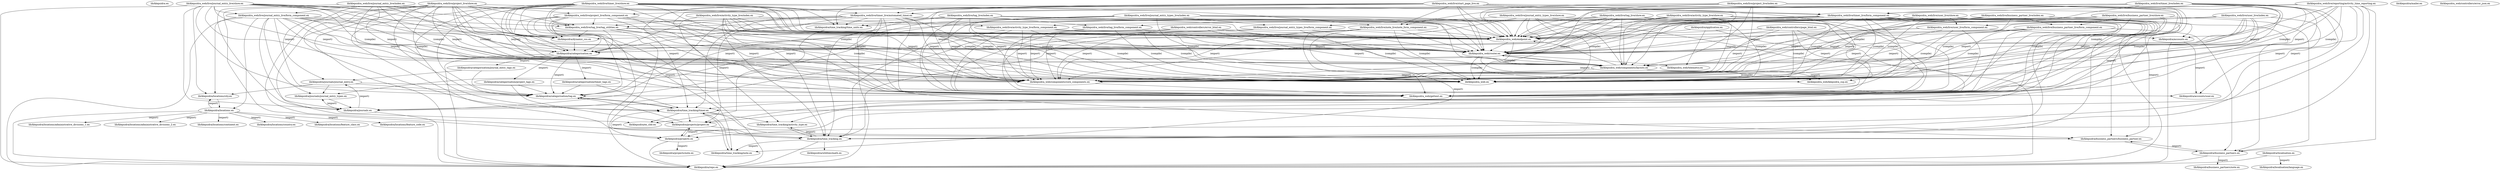 digraph "xref graph" {
  "lib/klepsidra.ex"
  "lib/klepsidra/accounts.ex"
  "lib/klepsidra/accounts.ex" -> "lib/klepsidra/accounts/user.ex" [label="(export)"]
  "lib/klepsidra/accounts.ex" -> "lib/klepsidra/repo.ex"
  "lib/klepsidra/accounts/user.ex"
  "lib/klepsidra/application.ex"
  "lib/klepsidra/application.ex" -> "lib/klepsidra/repo.ex"
  "lib/klepsidra/application.ex" -> "lib/klepsidra_web/endpoint.ex"
  "lib/klepsidra_web/endpoint.ex" -> "lib/klepsidra_web.ex" [label="(compile)"]
  "lib/klepsidra_web/endpoint.ex" -> "lib/klepsidra_web/router.ex"
  "lib/klepsidra_web/router.ex" -> "lib/klepsidra_web.ex" [label="(compile)"]
  "lib/klepsidra_web/router.ex" -> "lib/klepsidra_web/components/layouts.ex"
  "lib/klepsidra_web/components/layouts.ex" -> "lib/klepsidra_web.ex" [label="(compile)"]
  "lib/klepsidra_web/components/layouts.ex" -> "lib/klepsidra_web/components/core_components.ex" [label="(export)"]
  "lib/klepsidra_web/components/core_components.ex" -> "lib/klepsidra_web/gettext.ex"
  "lib/klepsidra_web/components/layouts.ex" -> "lib/klepsidra_web/endpoint.ex"
  "lib/klepsidra_web/components/layouts.ex" -> "lib/klepsidra_web/gettext.ex"
  "lib/klepsidra_web/components/layouts.ex" -> "lib/klepsidra_web/klepsidra_csp.ex" [label="(export)"]
  "lib/klepsidra_web/components/layouts.ex" -> "lib/klepsidra_web/router.ex"
  "lib/klepsidra_web/router.ex" -> "lib/klepsidra_web/klepsidra_csp.ex" [label="(export)"]
  "lib/klepsidra_web/router.ex" -> "lib/klepsidra_web/telemetry.ex"
  "lib/klepsidra/application.ex" -> "lib/klepsidra_web/telemetry.ex"
  "lib/klepsidra/business_partners.ex"
  "lib/klepsidra/business_partners.ex" -> "lib/klepsidra/business_partners/business_partner.ex" [label="(export)"]
  "lib/klepsidra/business_partners/business_partner.ex" -> "lib/klepsidra/business_partners.ex"
  "lib/klepsidra/business_partners.ex" -> "lib/klepsidra/business_partners/note.ex" [label="(export)"]
  "lib/klepsidra/business_partners.ex" -> "lib/klepsidra/repo.ex"
  "lib/klepsidra/business_partners/business_partner.ex"
  "lib/klepsidra/business_partners/note.ex"
  "lib/klepsidra/categorisation.ex"
  "lib/klepsidra/categorisation.ex" -> "lib/klepsidra/categorisation/journal_entry_tags.ex" [label="(export)"]
  "lib/klepsidra/categorisation/journal_entry_tags.ex" -> "lib/klepsidra/categorisation/tag.ex"
  "lib/klepsidra/categorisation/tag.ex" -> "lib/klepsidra/time_tracking/timer.ex"
  "lib/klepsidra/time_tracking/timer.ex" -> "lib/klepsidra/business_partners/business_partner.ex"
  "lib/klepsidra/time_tracking/timer.ex" -> "lib/klepsidra/categorisation/tag.ex"
  "lib/klepsidra/time_tracking/timer.ex" -> "lib/klepsidra/ex_cldr.ex"
  "lib/klepsidra/time_tracking/timer.ex" -> "lib/klepsidra/projects/project.ex"
  "lib/klepsidra/projects/project.ex" -> "lib/klepsidra/business_partners/business_partner.ex"
  "lib/klepsidra/projects/project.ex" -> "lib/klepsidra/categorisation/tag.ex"
  "lib/klepsidra/projects/project.ex" -> "lib/klepsidra/projects.ex"
  "lib/klepsidra/projects.ex" -> "lib/klepsidra/projects/note.ex" [label="(export)"]
  "lib/klepsidra/projects.ex" -> "lib/klepsidra/projects/project.ex" [label="(export)"]
  "lib/klepsidra/projects.ex" -> "lib/klepsidra/repo.ex"
  "lib/klepsidra/time_tracking/timer.ex" -> "lib/klepsidra/time_tracking/activity_type.ex"
  "lib/klepsidra/time_tracking/activity_type.ex" -> "lib/klepsidra/time_tracking.ex"
  "lib/klepsidra/time_tracking.ex" -> "lib/klepsidra/repo.ex"
  "lib/klepsidra/time_tracking.ex" -> "lib/klepsidra/time_tracking/activity_type.ex" [label="(export)"]
  "lib/klepsidra/time_tracking.ex" -> "lib/klepsidra/time_tracking/note.ex" [label="(export)"]
  "lib/klepsidra/time_tracking/note.ex" -> "lib/klepsidra/time_tracking/timer.ex"
  "lib/klepsidra/time_tracking.ex" -> "lib/klepsidra/time_tracking/timer.ex" [label="(export)"]
  "lib/klepsidra/time_tracking.ex" -> "lib/klepsidra/utilities/math.ex"
  "lib/klepsidra/time_tracking/timer.ex" -> "lib/klepsidra/time_tracking/note.ex"
  "lib/klepsidra/categorisation/journal_entry_tags.ex" -> "lib/klepsidra/journals/journal_entry.ex"
  "lib/klepsidra/journals/journal_entry.ex" -> "lib/klepsidra/accounts/user.ex"
  "lib/klepsidra/journals/journal_entry.ex" -> "lib/klepsidra/categorisation/tag.ex"
  "lib/klepsidra/journals/journal_entry.ex" -> "lib/klepsidra/journals/journal_entry_types.ex"
  "lib/klepsidra/journals/journal_entry_types.ex" -> "lib/klepsidra/journals.ex"
  "lib/klepsidra/journals.ex" -> "lib/klepsidra/journals/journal_entry.ex" [label="(export)"]
  "lib/klepsidra/journals.ex" -> "lib/klepsidra/journals/journal_entry_types.ex" [label="(export)"]
  "lib/klepsidra/journals.ex" -> "lib/klepsidra/repo.ex"
  "lib/klepsidra/journals/journal_entry.ex" -> "lib/klepsidra/locations/city.ex"
  "lib/klepsidra/locations/city.ex" -> "lib/klepsidra/locations.ex"
  "lib/klepsidra/locations.ex" -> "lib/klepsidra/locations/administrative_divisions_1.ex" [label="(export)"]
  "lib/klepsidra/locations.ex" -> "lib/klepsidra/locations/administrative_divisions_2.ex" [label="(export)"]
  "lib/klepsidra/locations.ex" -> "lib/klepsidra/locations/city.ex" [label="(export)"]
  "lib/klepsidra/locations.ex" -> "lib/klepsidra/locations/continent.ex" [label="(export)"]
  "lib/klepsidra/locations.ex" -> "lib/klepsidra/locations/country.ex" [label="(export)"]
  "lib/klepsidra/locations.ex" -> "lib/klepsidra/locations/feature_class.ex" [label="(export)"]
  "lib/klepsidra/locations.ex" -> "lib/klepsidra/locations/feature_code.ex" [label="(export)"]
  "lib/klepsidra/locations.ex" -> "lib/klepsidra/repo.ex"
  "lib/klepsidra/categorisation.ex" -> "lib/klepsidra/categorisation/project_tags.ex" [label="(export)"]
  "lib/klepsidra/categorisation/project_tags.ex" -> "lib/klepsidra/categorisation/tag.ex"
  "lib/klepsidra/categorisation/project_tags.ex" -> "lib/klepsidra/projects/project.ex"
  "lib/klepsidra/categorisation.ex" -> "lib/klepsidra/categorisation/tag.ex" [label="(export)"]
  "lib/klepsidra/categorisation.ex" -> "lib/klepsidra/categorisation/timer_tags.ex" [label="(export)"]
  "lib/klepsidra/categorisation/timer_tags.ex" -> "lib/klepsidra/categorisation/tag.ex"
  "lib/klepsidra/categorisation/timer_tags.ex" -> "lib/klepsidra/time_tracking/timer.ex"
  "lib/klepsidra/categorisation.ex" -> "lib/klepsidra/repo.ex"
  "lib/klepsidra/categorisation/journal_entry_tags.ex"
  "lib/klepsidra/categorisation/project_tags.ex"
  "lib/klepsidra/categorisation/tag.ex"
  "lib/klepsidra/categorisation/timer_tags.ex"
  "lib/klepsidra/dynamic_css.ex"
  "lib/klepsidra/dynamic_css.ex" -> "lib/klepsidra/categorisation.ex"
  "lib/klepsidra/ex_cldr.ex"
  "lib/klepsidra/journals.ex"
  "lib/klepsidra/journals/journal_entry.ex"
  "lib/klepsidra/journals/journal_entry_types.ex"
  "lib/klepsidra/localisation.ex"
  "lib/klepsidra/localisation.ex" -> "lib/klepsidra/localisation/language.ex" [label="(export)"]
  "lib/klepsidra/localisation.ex" -> "lib/klepsidra/repo.ex"
  "lib/klepsidra/localisation/language.ex"
  "lib/klepsidra/locations.ex"
  "lib/klepsidra/locations/administrative_divisions_1.ex"
  "lib/klepsidra/locations/administrative_divisions_2.ex"
  "lib/klepsidra/locations/city.ex"
  "lib/klepsidra/locations/continent.ex"
  "lib/klepsidra/locations/country.ex"
  "lib/klepsidra/locations/feature_class.ex"
  "lib/klepsidra/locations/feature_code.ex"
  "lib/klepsidra/mailer.ex"
  "lib/klepsidra/projects.ex"
  "lib/klepsidra/projects/note.ex"
  "lib/klepsidra/projects/project.ex"
  "lib/klepsidra/repo.ex"
  "lib/klepsidra/time_tracking.ex"
  "lib/klepsidra/time_tracking/activity_type.ex"
  "lib/klepsidra/time_tracking/note.ex"
  "lib/klepsidra/time_tracking/time_units.ex"
  "lib/klepsidra/time_tracking/time_units.ex" -> "lib/klepsidra/ex_cldr.ex"
  "lib/klepsidra/time_tracking/timer.ex"
  "lib/klepsidra/utilities/math.ex"
  "lib/klepsidra_web.ex"
  "lib/klepsidra_web/components/core_components.ex"
  "lib/klepsidra_web/components/layouts.ex"
  "lib/klepsidra_web/controllers/error_html.ex"
  "lib/klepsidra_web/controllers/error_html.ex" -> "lib/klepsidra_web.ex" [label="(compile)"]
  "lib/klepsidra_web/controllers/error_html.ex" -> "lib/klepsidra_web/components/core_components.ex" [label="(export)"]
  "lib/klepsidra_web/controllers/error_html.ex" -> "lib/klepsidra_web/endpoint.ex"
  "lib/klepsidra_web/controllers/error_html.ex" -> "lib/klepsidra_web/gettext.ex"
  "lib/klepsidra_web/controllers/error_html.ex" -> "lib/klepsidra_web/klepsidra_csp.ex" [label="(export)"]
  "lib/klepsidra_web/controllers/error_html.ex" -> "lib/klepsidra_web/router.ex"
  "lib/klepsidra_web/controllers/error_json.ex"
  "lib/klepsidra_web/controllers/page_html.ex"
  "lib/klepsidra_web/controllers/page_html.ex" -> "lib/klepsidra_web.ex" [label="(compile)"]
  "lib/klepsidra_web/controllers/page_html.ex" -> "lib/klepsidra_web/components/core_components.ex" [label="(export)"]
  "lib/klepsidra_web/controllers/page_html.ex" -> "lib/klepsidra_web/endpoint.ex"
  "lib/klepsidra_web/controllers/page_html.ex" -> "lib/klepsidra_web/gettext.ex"
  "lib/klepsidra_web/controllers/page_html.ex" -> "lib/klepsidra_web/klepsidra_csp.ex" [label="(export)"]
  "lib/klepsidra_web/controllers/page_html.ex" -> "lib/klepsidra_web/router.ex"
  "lib/klepsidra_web/endpoint.ex"
  "lib/klepsidra_web/gettext.ex"
  "lib/klepsidra_web/klepsidra_csp.ex"
  "lib/klepsidra_web/live/activity_type_live/form_component.ex"
  "lib/klepsidra_web/live/activity_type_live/form_component.ex" -> "lib/klepsidra/time_tracking.ex"
  "lib/klepsidra_web/live/activity_type_live/form_component.ex" -> "lib/klepsidra_web.ex" [label="(compile)"]
  "lib/klepsidra_web/live/activity_type_live/form_component.ex" -> "lib/klepsidra_web/components/core_components.ex" [label="(export)"]
  "lib/klepsidra_web/live/activity_type_live/form_component.ex" -> "lib/klepsidra_web/endpoint.ex"
  "lib/klepsidra_web/live/activity_type_live/form_component.ex" -> "lib/klepsidra_web/gettext.ex"
  "lib/klepsidra_web/live/activity_type_live/form_component.ex" -> "lib/klepsidra_web/router.ex"
  "lib/klepsidra_web/live/activity_type_live/index.ex"
  "lib/klepsidra_web/live/activity_type_live/index.ex" -> "lib/klepsidra/time_tracking.ex"
  "lib/klepsidra_web/live/activity_type_live/index.ex" -> "lib/klepsidra/time_tracking/activity_type.ex" [label="(export)"]
  "lib/klepsidra_web/live/activity_type_live/index.ex" -> "lib/klepsidra_web.ex" [label="(compile)"]
  "lib/klepsidra_web/live/activity_type_live/index.ex" -> "lib/klepsidra_web/components/core_components.ex" [label="(export)"]
  "lib/klepsidra_web/live/activity_type_live/index.ex" -> "lib/klepsidra_web/components/layouts.ex"
  "lib/klepsidra_web/live/activity_type_live/index.ex" -> "lib/klepsidra_web/endpoint.ex"
  "lib/klepsidra_web/live/activity_type_live/index.ex" -> "lib/klepsidra_web/gettext.ex"
  "lib/klepsidra_web/live/activity_type_live/index.ex" -> "lib/klepsidra_web/live/activity_type_live/form_component.ex"
  "lib/klepsidra_web/live/activity_type_live/index.ex" -> "lib/klepsidra_web/router.ex"
  "lib/klepsidra_web/live/activity_type_live/show.ex"
  "lib/klepsidra_web/live/activity_type_live/show.ex" -> "lib/klepsidra/time_tracking.ex"
  "lib/klepsidra_web/live/activity_type_live/show.ex" -> "lib/klepsidra_web.ex" [label="(compile)"]
  "lib/klepsidra_web/live/activity_type_live/show.ex" -> "lib/klepsidra_web/components/core_components.ex" [label="(export)"]
  "lib/klepsidra_web/live/activity_type_live/show.ex" -> "lib/klepsidra_web/components/layouts.ex"
  "lib/klepsidra_web/live/activity_type_live/show.ex" -> "lib/klepsidra_web/endpoint.ex"
  "lib/klepsidra_web/live/activity_type_live/show.ex" -> "lib/klepsidra_web/gettext.ex"
  "lib/klepsidra_web/live/activity_type_live/show.ex" -> "lib/klepsidra_web/live/activity_type_live/form_component.ex"
  "lib/klepsidra_web/live/activity_type_live/show.ex" -> "lib/klepsidra_web/router.ex"
  "lib/klepsidra_web/live/business_partner_live/form_component.ex"
  "lib/klepsidra_web/live/business_partner_live/form_component.ex" -> "lib/klepsidra/business_partners.ex"
  "lib/klepsidra_web/live/business_partner_live/form_component.ex" -> "lib/klepsidra_web.ex" [label="(compile)"]
  "lib/klepsidra_web/live/business_partner_live/form_component.ex" -> "lib/klepsidra_web/components/core_components.ex" [label="(export)"]
  "lib/klepsidra_web/live/business_partner_live/form_component.ex" -> "lib/klepsidra_web/endpoint.ex"
  "lib/klepsidra_web/live/business_partner_live/form_component.ex" -> "lib/klepsidra_web/gettext.ex"
  "lib/klepsidra_web/live/business_partner_live/form_component.ex" -> "lib/klepsidra_web/router.ex"
  "lib/klepsidra_web/live/business_partner_live/index.ex"
  "lib/klepsidra_web/live/business_partner_live/index.ex" -> "lib/klepsidra/business_partners.ex"
  "lib/klepsidra_web/live/business_partner_live/index.ex" -> "lib/klepsidra/business_partners/business_partner.ex" [label="(export)"]
  "lib/klepsidra_web/live/business_partner_live/index.ex" -> "lib/klepsidra_web.ex" [label="(compile)"]
  "lib/klepsidra_web/live/business_partner_live/index.ex" -> "lib/klepsidra_web/components/core_components.ex" [label="(export)"]
  "lib/klepsidra_web/live/business_partner_live/index.ex" -> "lib/klepsidra_web/components/layouts.ex"
  "lib/klepsidra_web/live/business_partner_live/index.ex" -> "lib/klepsidra_web/endpoint.ex"
  "lib/klepsidra_web/live/business_partner_live/index.ex" -> "lib/klepsidra_web/gettext.ex"
  "lib/klepsidra_web/live/business_partner_live/index.ex" -> "lib/klepsidra_web/live/business_partner_live/form_component.ex"
  "lib/klepsidra_web/live/business_partner_live/index.ex" -> "lib/klepsidra_web/router.ex"
  "lib/klepsidra_web/live/business_partner_live/show.ex"
  "lib/klepsidra_web/live/business_partner_live/show.ex" -> "lib/klepsidra/business_partners.ex"
  "lib/klepsidra_web/live/business_partner_live/show.ex" -> "lib/klepsidra_web.ex" [label="(compile)"]
  "lib/klepsidra_web/live/business_partner_live/show.ex" -> "lib/klepsidra_web/components/core_components.ex" [label="(export)"]
  "lib/klepsidra_web/live/business_partner_live/show.ex" -> "lib/klepsidra_web/components/layouts.ex"
  "lib/klepsidra_web/live/business_partner_live/show.ex" -> "lib/klepsidra_web/endpoint.ex"
  "lib/klepsidra_web/live/business_partner_live/show.ex" -> "lib/klepsidra_web/gettext.ex"
  "lib/klepsidra_web/live/business_partner_live/show.ex" -> "lib/klepsidra_web/live/business_partner_live/form_component.ex"
  "lib/klepsidra_web/live/business_partner_live/show.ex" -> "lib/klepsidra_web/router.ex"
  "lib/klepsidra_web/live/journal_entry_live/form_component.ex"
  "lib/klepsidra_web/live/journal_entry_live/form_component.ex" -> "lib/klepsidra/categorisation.ex"
  "lib/klepsidra_web/live/journal_entry_live/form_component.ex" -> "lib/klepsidra/categorisation/tag.ex"
  "lib/klepsidra_web/live/journal_entry_live/form_component.ex" -> "lib/klepsidra/dynamic_css.ex"
  "lib/klepsidra_web/live/journal_entry_live/form_component.ex" -> "lib/klepsidra/journals.ex"
  "lib/klepsidra_web/live/journal_entry_live/form_component.ex" -> "lib/klepsidra/journals/journal_entry_types.ex"
  "lib/klepsidra_web/live/journal_entry_live/form_component.ex" -> "lib/klepsidra/locations.ex"
  "lib/klepsidra_web/live/journal_entry_live/form_component.ex" -> "lib/klepsidra/locations/city.ex"
  "lib/klepsidra_web/live/journal_entry_live/form_component.ex" -> "lib/klepsidra/repo.ex"
  "lib/klepsidra_web/live/journal_entry_live/form_component.ex" -> "lib/klepsidra_web.ex" [label="(compile)"]
  "lib/klepsidra_web/live/journal_entry_live/form_component.ex" -> "lib/klepsidra_web/components/core_components.ex" [label="(export)"]
  "lib/klepsidra_web/live/journal_entry_live/form_component.ex" -> "lib/klepsidra_web/endpoint.ex"
  "lib/klepsidra_web/live/journal_entry_live/form_component.ex" -> "lib/klepsidra_web/gettext.ex"
  "lib/klepsidra_web/live/journal_entry_live/form_component.ex" -> "lib/klepsidra_web/live/tag_live/tag_utilities.ex"
  "lib/klepsidra_web/live/tag_live/tag_utilities.ex" -> "lib/klepsidra/categorisation.ex"
  "lib/klepsidra_web/live/tag_live/tag_utilities.ex" -> "lib/klepsidra/dynamic_css.ex"
  "lib/klepsidra_web/live/tag_live/tag_utilities.ex" -> "lib/klepsidra_web.ex" [label="(compile)"]
  "lib/klepsidra_web/live/tag_live/tag_utilities.ex" -> "lib/klepsidra_web/components/core_components.ex" [label="(export)"]
  "lib/klepsidra_web/live/tag_live/tag_utilities.ex" -> "lib/klepsidra_web/endpoint.ex"
  "lib/klepsidra_web/live/tag_live/tag_utilities.ex" -> "lib/klepsidra_web/gettext.ex"
  "lib/klepsidra_web/live/tag_live/tag_utilities.ex" -> "lib/klepsidra_web/router.ex"
  "lib/klepsidra_web/live/journal_entry_live/form_component.ex" -> "lib/klepsidra_web/router.ex"
  "lib/klepsidra_web/live/journal_entry_live/index.ex"
  "lib/klepsidra_web/live/journal_entry_live/index.ex" -> "lib/klepsidra/journals.ex"
  "lib/klepsidra_web/live/journal_entry_live/index.ex" -> "lib/klepsidra/journals/journal_entry.ex" [label="(export)"]
  "lib/klepsidra_web/live/journal_entry_live/index.ex" -> "lib/klepsidra_web.ex" [label="(compile)"]
  "lib/klepsidra_web/live/journal_entry_live/index.ex" -> "lib/klepsidra_web/components/core_components.ex" [label="(export)"]
  "lib/klepsidra_web/live/journal_entry_live/index.ex" -> "lib/klepsidra_web/components/layouts.ex"
  "lib/klepsidra_web/live/journal_entry_live/index.ex" -> "lib/klepsidra_web/endpoint.ex"
  "lib/klepsidra_web/live/journal_entry_live/index.ex" -> "lib/klepsidra_web/gettext.ex"
  "lib/klepsidra_web/live/journal_entry_live/index.ex" -> "lib/klepsidra_web/live/journal_entry_live/form_component.ex"
  "lib/klepsidra_web/live/journal_entry_live/index.ex" -> "lib/klepsidra_web/router.ex"
  "lib/klepsidra_web/live/journal_entry_live/show.ex"
  "lib/klepsidra_web/live/journal_entry_live/show.ex" -> "lib/klepsidra/categorisation.ex"
  "lib/klepsidra_web/live/journal_entry_live/show.ex" -> "lib/klepsidra/categorisation/tag.ex"
  "lib/klepsidra_web/live/journal_entry_live/show.ex" -> "lib/klepsidra/dynamic_css.ex"
  "lib/klepsidra_web/live/journal_entry_live/show.ex" -> "lib/klepsidra/journals.ex"
  "lib/klepsidra_web/live/journal_entry_live/show.ex" -> "lib/klepsidra/locations/city.ex"
  "lib/klepsidra_web/live/journal_entry_live/show.ex" -> "lib/klepsidra/repo.ex"
  "lib/klepsidra_web/live/journal_entry_live/show.ex" -> "lib/klepsidra_web.ex" [label="(compile)"]
  "lib/klepsidra_web/live/journal_entry_live/show.ex" -> "lib/klepsidra_web/components/core_components.ex" [label="(export)"]
  "lib/klepsidra_web/live/journal_entry_live/show.ex" -> "lib/klepsidra_web/components/layouts.ex"
  "lib/klepsidra_web/live/journal_entry_live/show.ex" -> "lib/klepsidra_web/endpoint.ex"
  "lib/klepsidra_web/live/journal_entry_live/show.ex" -> "lib/klepsidra_web/gettext.ex"
  "lib/klepsidra_web/live/journal_entry_live/show.ex" -> "lib/klepsidra_web/live/journal_entry_live/form_component.ex"
  "lib/klepsidra_web/live/journal_entry_live/show.ex" -> "lib/klepsidra_web/live/tag_live/tag_utilities.ex"
  "lib/klepsidra_web/live/journal_entry_live/show.ex" -> "lib/klepsidra_web/router.ex"
  "lib/klepsidra_web/live/journal_entry_types_live/form_component.ex"
  "lib/klepsidra_web/live/journal_entry_types_live/form_component.ex" -> "lib/klepsidra/journals.ex"
  "lib/klepsidra_web/live/journal_entry_types_live/form_component.ex" -> "lib/klepsidra_web.ex" [label="(compile)"]
  "lib/klepsidra_web/live/journal_entry_types_live/form_component.ex" -> "lib/klepsidra_web/components/core_components.ex" [label="(export)"]
  "lib/klepsidra_web/live/journal_entry_types_live/form_component.ex" -> "lib/klepsidra_web/endpoint.ex"
  "lib/klepsidra_web/live/journal_entry_types_live/form_component.ex" -> "lib/klepsidra_web/gettext.ex"
  "lib/klepsidra_web/live/journal_entry_types_live/form_component.ex" -> "lib/klepsidra_web/router.ex"
  "lib/klepsidra_web/live/journal_entry_types_live/index.ex"
  "lib/klepsidra_web/live/journal_entry_types_live/index.ex" -> "lib/klepsidra/journals.ex"
  "lib/klepsidra_web/live/journal_entry_types_live/index.ex" -> "lib/klepsidra/journals/journal_entry_types.ex" [label="(export)"]
  "lib/klepsidra_web/live/journal_entry_types_live/index.ex" -> "lib/klepsidra_web.ex" [label="(compile)"]
  "lib/klepsidra_web/live/journal_entry_types_live/index.ex" -> "lib/klepsidra_web/components/core_components.ex" [label="(export)"]
  "lib/klepsidra_web/live/journal_entry_types_live/index.ex" -> "lib/klepsidra_web/components/layouts.ex"
  "lib/klepsidra_web/live/journal_entry_types_live/index.ex" -> "lib/klepsidra_web/endpoint.ex"
  "lib/klepsidra_web/live/journal_entry_types_live/index.ex" -> "lib/klepsidra_web/gettext.ex"
  "lib/klepsidra_web/live/journal_entry_types_live/index.ex" -> "lib/klepsidra_web/live/journal_entry_types_live/form_component.ex"
  "lib/klepsidra_web/live/journal_entry_types_live/index.ex" -> "lib/klepsidra_web/router.ex"
  "lib/klepsidra_web/live/journal_entry_types_live/show.ex"
  "lib/klepsidra_web/live/journal_entry_types_live/show.ex" -> "lib/klepsidra/journals.ex"
  "lib/klepsidra_web/live/journal_entry_types_live/show.ex" -> "lib/klepsidra_web.ex" [label="(compile)"]
  "lib/klepsidra_web/live/journal_entry_types_live/show.ex" -> "lib/klepsidra_web/components/core_components.ex" [label="(export)"]
  "lib/klepsidra_web/live/journal_entry_types_live/show.ex" -> "lib/klepsidra_web/components/layouts.ex"
  "lib/klepsidra_web/live/journal_entry_types_live/show.ex" -> "lib/klepsidra_web/endpoint.ex"
  "lib/klepsidra_web/live/journal_entry_types_live/show.ex" -> "lib/klepsidra_web/gettext.ex"
  "lib/klepsidra_web/live/journal_entry_types_live/show.ex" -> "lib/klepsidra_web/live/journal_entry_types_live/form_component.ex"
  "lib/klepsidra_web/live/journal_entry_types_live/show.ex" -> "lib/klepsidra_web/router.ex"
  "lib/klepsidra_web/live/note_live/note_form_component.ex"
  "lib/klepsidra_web/live/note_live/note_form_component.ex" -> "lib/klepsidra/time_tracking.ex"
  "lib/klepsidra_web/live/note_live/note_form_component.ex" -> "lib/klepsidra/time_tracking/note.ex" [label="(export)"]
  "lib/klepsidra_web/live/note_live/note_form_component.ex" -> "lib/klepsidra_web.ex" [label="(compile)"]
  "lib/klepsidra_web/live/note_live/note_form_component.ex" -> "lib/klepsidra_web/components/core_components.ex" [label="(export)"]
  "lib/klepsidra_web/live/note_live/note_form_component.ex" -> "lib/klepsidra_web/endpoint.ex"
  "lib/klepsidra_web/live/note_live/note_form_component.ex" -> "lib/klepsidra_web/gettext.ex"
  "lib/klepsidra_web/live/note_live/note_form_component.ex" -> "lib/klepsidra_web/router.ex"
  "lib/klepsidra_web/live/project_live/form_component.ex"
  "lib/klepsidra_web/live/project_live/form_component.ex" -> "lib/klepsidra/categorisation.ex"
  "lib/klepsidra_web/live/project_live/form_component.ex" -> "lib/klepsidra/categorisation/tag.ex"
  "lib/klepsidra_web/live/project_live/form_component.ex" -> "lib/klepsidra/dynamic_css.ex"
  "lib/klepsidra_web/live/project_live/form_component.ex" -> "lib/klepsidra/projects.ex"
  "lib/klepsidra_web/live/project_live/form_component.ex" -> "lib/klepsidra/repo.ex"
  "lib/klepsidra_web/live/project_live/form_component.ex" -> "lib/klepsidra_web.ex" [label="(compile)"]
  "lib/klepsidra_web/live/project_live/form_component.ex" -> "lib/klepsidra_web/components/core_components.ex" [label="(export)"]
  "lib/klepsidra_web/live/project_live/form_component.ex" -> "lib/klepsidra_web/endpoint.ex"
  "lib/klepsidra_web/live/project_live/form_component.ex" -> "lib/klepsidra_web/gettext.ex"
  "lib/klepsidra_web/live/project_live/form_component.ex" -> "lib/klepsidra_web/live/tag_live/tag_utilities.ex"
  "lib/klepsidra_web/live/project_live/form_component.ex" -> "lib/klepsidra_web/router.ex"
  "lib/klepsidra_web/live/project_live/index.ex"
  "lib/klepsidra_web/live/project_live/index.ex" -> "lib/klepsidra/projects.ex"
  "lib/klepsidra_web/live/project_live/index.ex" -> "lib/klepsidra/projects/project.ex" [label="(export)"]
  "lib/klepsidra_web/live/project_live/index.ex" -> "lib/klepsidra_web.ex" [label="(compile)"]
  "lib/klepsidra_web/live/project_live/index.ex" -> "lib/klepsidra_web/components/core_components.ex" [label="(export)"]
  "lib/klepsidra_web/live/project_live/index.ex" -> "lib/klepsidra_web/components/layouts.ex"
  "lib/klepsidra_web/live/project_live/index.ex" -> "lib/klepsidra_web/endpoint.ex"
  "lib/klepsidra_web/live/project_live/index.ex" -> "lib/klepsidra_web/gettext.ex"
  "lib/klepsidra_web/live/project_live/index.ex" -> "lib/klepsidra_web/live/project_live/form_component.ex"
  "lib/klepsidra_web/live/project_live/index.ex" -> "lib/klepsidra_web/router.ex"
  "lib/klepsidra_web/live/project_live/show.ex"
  "lib/klepsidra_web/live/project_live/show.ex" -> "lib/klepsidra/categorisation.ex"
  "lib/klepsidra_web/live/project_live/show.ex" -> "lib/klepsidra/categorisation/tag.ex"
  "lib/klepsidra_web/live/project_live/show.ex" -> "lib/klepsidra/dynamic_css.ex"
  "lib/klepsidra_web/live/project_live/show.ex" -> "lib/klepsidra/ex_cldr.ex"
  "lib/klepsidra_web/live/project_live/show.ex" -> "lib/klepsidra/projects.ex"
  "lib/klepsidra_web/live/project_live/show.ex" -> "lib/klepsidra/repo.ex"
  "lib/klepsidra_web/live/project_live/show.ex" -> "lib/klepsidra/time_tracking.ex"
  "lib/klepsidra_web/live/project_live/show.ex" -> "lib/klepsidra/time_tracking/timer.ex"
  "lib/klepsidra_web/live/project_live/show.ex" -> "lib/klepsidra_web.ex" [label="(compile)"]
  "lib/klepsidra_web/live/project_live/show.ex" -> "lib/klepsidra_web/components/core_components.ex" [label="(export)"]
  "lib/klepsidra_web/live/project_live/show.ex" -> "lib/klepsidra_web/components/layouts.ex"
  "lib/klepsidra_web/live/project_live/show.ex" -> "lib/klepsidra_web/endpoint.ex"
  "lib/klepsidra_web/live/project_live/show.ex" -> "lib/klepsidra_web/gettext.ex"
  "lib/klepsidra_web/live/project_live/show.ex" -> "lib/klepsidra_web/live/project_live/form_component.ex"
  "lib/klepsidra_web/live/project_live/show.ex" -> "lib/klepsidra_web/live/tag_live/tag_utilities.ex"
  "lib/klepsidra_web/live/project_live/show.ex" -> "lib/klepsidra_web/router.ex"
  "lib/klepsidra_web/live/reporting/activity_time_reporting.ex"
  "lib/klepsidra_web/live/reporting/activity_time_reporting.ex" -> "lib/klepsidra/business_partners.ex"
  "lib/klepsidra_web/live/reporting/activity_time_reporting.ex" -> "lib/klepsidra/projects.ex"
  "lib/klepsidra_web/live/reporting/activity_time_reporting.ex" -> "lib/klepsidra/time_tracking.ex"
  "lib/klepsidra_web/live/reporting/activity_time_reporting.ex" -> "lib/klepsidra_web.ex" [label="(compile)"]
  "lib/klepsidra_web/live/reporting/activity_time_reporting.ex" -> "lib/klepsidra_web/components/core_components.ex" [label="(export)"]
  "lib/klepsidra_web/live/reporting/activity_time_reporting.ex" -> "lib/klepsidra_web/components/layouts.ex"
  "lib/klepsidra_web/live/reporting/activity_time_reporting.ex" -> "lib/klepsidra_web/endpoint.ex"
  "lib/klepsidra_web/live/reporting/activity_time_reporting.ex" -> "lib/klepsidra_web/gettext.ex"
  "lib/klepsidra_web/live/reporting/activity_time_reporting.ex" -> "lib/klepsidra_web/live/timer_live/form_component.ex"
  "lib/klepsidra_web/live/timer_live/form_component.ex" -> "lib/klepsidra/business_partners/business_partner.ex"
  "lib/klepsidra_web/live/timer_live/form_component.ex" -> "lib/klepsidra/categorisation.ex"
  "lib/klepsidra_web/live/timer_live/form_component.ex" -> "lib/klepsidra/categorisation/tag.ex"
  "lib/klepsidra_web/live/timer_live/form_component.ex" -> "lib/klepsidra/dynamic_css.ex"
  "lib/klepsidra_web/live/timer_live/form_component.ex" -> "lib/klepsidra/projects/project.ex"
  "lib/klepsidra_web/live/timer_live/form_component.ex" -> "lib/klepsidra/repo.ex"
  "lib/klepsidra_web/live/timer_live/form_component.ex" -> "lib/klepsidra/time_tracking.ex"
  "lib/klepsidra_web/live/timer_live/form_component.ex" -> "lib/klepsidra/time_tracking/activity_type.ex"
  "lib/klepsidra_web/live/timer_live/form_component.ex" -> "lib/klepsidra/time_tracking/time_units.ex"
  "lib/klepsidra_web/live/timer_live/form_component.ex" -> "lib/klepsidra/time_tracking/timer.ex"
  "lib/klepsidra_web/live/timer_live/form_component.ex" -> "lib/klepsidra_web.ex" [label="(compile)"]
  "lib/klepsidra_web/live/timer_live/form_component.ex" -> "lib/klepsidra_web/components/core_components.ex" [label="(export)"]
  "lib/klepsidra_web/live/timer_live/form_component.ex" -> "lib/klepsidra_web/endpoint.ex"
  "lib/klepsidra_web/live/timer_live/form_component.ex" -> "lib/klepsidra_web/gettext.ex"
  "lib/klepsidra_web/live/timer_live/form_component.ex" -> "lib/klepsidra_web/live/tag_live/tag_utilities.ex"
  "lib/klepsidra_web/live/timer_live/form_component.ex" -> "lib/klepsidra_web/router.ex"
  "lib/klepsidra_web/live/reporting/activity_time_reporting.ex" -> "lib/klepsidra_web/router.ex"
  "lib/klepsidra_web/live/start_page_live.ex"
  "lib/klepsidra_web/live/start_page_live.ex" -> "lib/klepsidra/time_tracking.ex"
  "lib/klepsidra_web/live/start_page_live.ex" -> "lib/klepsidra/time_tracking/time_units.ex"
  "lib/klepsidra_web/live/start_page_live.ex" -> "lib/klepsidra/time_tracking/timer.ex" [label="(export)"]
  "lib/klepsidra_web/live/start_page_live.ex" -> "lib/klepsidra_web.ex" [label="(compile)"]
  "lib/klepsidra_web/live/start_page_live.ex" -> "lib/klepsidra_web/components/core_components.ex" [label="(export)"]
  "lib/klepsidra_web/live/start_page_live.ex" -> "lib/klepsidra_web/components/layouts.ex"
  "lib/klepsidra_web/live/start_page_live.ex" -> "lib/klepsidra_web/endpoint.ex"
  "lib/klepsidra_web/live/start_page_live.ex" -> "lib/klepsidra_web/gettext.ex"
  "lib/klepsidra_web/live/start_page_live.ex" -> "lib/klepsidra_web/live/note_live/note_form_component.ex"
  "lib/klepsidra_web/live/start_page_live.ex" -> "lib/klepsidra_web/live/timer_live/automated_timer.ex"
  "lib/klepsidra_web/live/timer_live/automated_timer.ex" -> "lib/klepsidra/business_partners/business_partner.ex"
  "lib/klepsidra_web/live/timer_live/automated_timer.ex" -> "lib/klepsidra/categorisation.ex"
  "lib/klepsidra_web/live/timer_live/automated_timer.ex" -> "lib/klepsidra/categorisation/tag.ex"
  "lib/klepsidra_web/live/timer_live/automated_timer.ex" -> "lib/klepsidra/dynamic_css.ex"
  "lib/klepsidra_web/live/timer_live/automated_timer.ex" -> "lib/klepsidra/projects/project.ex"
  "lib/klepsidra_web/live/timer_live/automated_timer.ex" -> "lib/klepsidra/repo.ex"
  "lib/klepsidra_web/live/timer_live/automated_timer.ex" -> "lib/klepsidra/time_tracking.ex"
  "lib/klepsidra_web/live/timer_live/automated_timer.ex" -> "lib/klepsidra/time_tracking/time_units.ex"
  "lib/klepsidra_web/live/timer_live/automated_timer.ex" -> "lib/klepsidra/time_tracking/timer.ex"
  "lib/klepsidra_web/live/timer_live/automated_timer.ex" -> "lib/klepsidra_web.ex" [label="(compile)"]
  "lib/klepsidra_web/live/timer_live/automated_timer.ex" -> "lib/klepsidra_web/components/core_components.ex" [label="(export)"]
  "lib/klepsidra_web/live/timer_live/automated_timer.ex" -> "lib/klepsidra_web/endpoint.ex"
  "lib/klepsidra_web/live/timer_live/automated_timer.ex" -> "lib/klepsidra_web/gettext.ex"
  "lib/klepsidra_web/live/timer_live/automated_timer.ex" -> "lib/klepsidra_web/live/tag_live/tag_utilities.ex"
  "lib/klepsidra_web/live/timer_live/automated_timer.ex" -> "lib/klepsidra_web/router.ex"
  "lib/klepsidra_web/live/start_page_live.ex" -> "lib/klepsidra_web/live/timer_live/form_component.ex"
  "lib/klepsidra_web/live/start_page_live.ex" -> "lib/klepsidra_web/router.ex"
  "lib/klepsidra_web/live/tag_live/form_component.ex"
  "lib/klepsidra_web/live/tag_live/form_component.ex" -> "lib/klepsidra/categorisation.ex"
  "lib/klepsidra_web/live/tag_live/form_component.ex" -> "lib/klepsidra_web.ex" [label="(compile)"]
  "lib/klepsidra_web/live/tag_live/form_component.ex" -> "lib/klepsidra_web/components/core_components.ex" [label="(export)"]
  "lib/klepsidra_web/live/tag_live/form_component.ex" -> "lib/klepsidra_web/endpoint.ex"
  "lib/klepsidra_web/live/tag_live/form_component.ex" -> "lib/klepsidra_web/gettext.ex"
  "lib/klepsidra_web/live/tag_live/form_component.ex" -> "lib/klepsidra_web/router.ex"
  "lib/klepsidra_web/live/tag_live/index.ex"
  "lib/klepsidra_web/live/tag_live/index.ex" -> "lib/klepsidra/categorisation.ex"
  "lib/klepsidra_web/live/tag_live/index.ex" -> "lib/klepsidra/categorisation/tag.ex" [label="(export)"]
  "lib/klepsidra_web/live/tag_live/index.ex" -> "lib/klepsidra_web.ex" [label="(compile)"]
  "lib/klepsidra_web/live/tag_live/index.ex" -> "lib/klepsidra_web/components/core_components.ex" [label="(export)"]
  "lib/klepsidra_web/live/tag_live/index.ex" -> "lib/klepsidra_web/components/layouts.ex"
  "lib/klepsidra_web/live/tag_live/index.ex" -> "lib/klepsidra_web/endpoint.ex"
  "lib/klepsidra_web/live/tag_live/index.ex" -> "lib/klepsidra_web/gettext.ex"
  "lib/klepsidra_web/live/tag_live/index.ex" -> "lib/klepsidra_web/live/tag_live/form_component.ex"
  "lib/klepsidra_web/live/tag_live/index.ex" -> "lib/klepsidra_web/router.ex"
  "lib/klepsidra_web/live/tag_live/show.ex"
  "lib/klepsidra_web/live/tag_live/show.ex" -> "lib/klepsidra/categorisation.ex"
  "lib/klepsidra_web/live/tag_live/show.ex" -> "lib/klepsidra_web.ex" [label="(compile)"]
  "lib/klepsidra_web/live/tag_live/show.ex" -> "lib/klepsidra_web/components/core_components.ex" [label="(export)"]
  "lib/klepsidra_web/live/tag_live/show.ex" -> "lib/klepsidra_web/components/layouts.ex"
  "lib/klepsidra_web/live/tag_live/show.ex" -> "lib/klepsidra_web/endpoint.ex"
  "lib/klepsidra_web/live/tag_live/show.ex" -> "lib/klepsidra_web/gettext.ex"
  "lib/klepsidra_web/live/tag_live/show.ex" -> "lib/klepsidra_web/live/tag_live/form_component.ex"
  "lib/klepsidra_web/live/tag_live/show.ex" -> "lib/klepsidra_web/router.ex"
  "lib/klepsidra_web/live/tag_live/tag_utilities.ex"
  "lib/klepsidra_web/live/timer_live/automated_timer.ex"
  "lib/klepsidra_web/live/timer_live/form_component.ex"
  "lib/klepsidra_web/live/timer_live/index.ex"
  "lib/klepsidra_web/live/timer_live/index.ex" -> "lib/klepsidra/time_tracking.ex"
  "lib/klepsidra_web/live/timer_live/index.ex" -> "lib/klepsidra/time_tracking/time_units.ex"
  "lib/klepsidra_web/live/timer_live/index.ex" -> "lib/klepsidra/time_tracking/timer.ex" [label="(export)"]
  "lib/klepsidra_web/live/timer_live/index.ex" -> "lib/klepsidra_web.ex" [label="(compile)"]
  "lib/klepsidra_web/live/timer_live/index.ex" -> "lib/klepsidra_web/components/core_components.ex" [label="(export)"]
  "lib/klepsidra_web/live/timer_live/index.ex" -> "lib/klepsidra_web/components/layouts.ex"
  "lib/klepsidra_web/live/timer_live/index.ex" -> "lib/klepsidra_web/endpoint.ex"
  "lib/klepsidra_web/live/timer_live/index.ex" -> "lib/klepsidra_web/gettext.ex"
  "lib/klepsidra_web/live/timer_live/index.ex" -> "lib/klepsidra_web/live/note_live/note_form_component.ex"
  "lib/klepsidra_web/live/timer_live/index.ex" -> "lib/klepsidra_web/live/timer_live/automated_timer.ex"
  "lib/klepsidra_web/live/timer_live/index.ex" -> "lib/klepsidra_web/live/timer_live/form_component.ex"
  "lib/klepsidra_web/live/timer_live/index.ex" -> "lib/klepsidra_web/router.ex"
  "lib/klepsidra_web/live/timer_live/show.ex"
  "lib/klepsidra_web/live/timer_live/show.ex" -> "lib/klepsidra/categorisation.ex"
  "lib/klepsidra_web/live/timer_live/show.ex" -> "lib/klepsidra/categorisation/tag.ex"
  "lib/klepsidra_web/live/timer_live/show.ex" -> "lib/klepsidra/dynamic_css.ex"
  "lib/klepsidra_web/live/timer_live/show.ex" -> "lib/klepsidra/repo.ex"
  "lib/klepsidra_web/live/timer_live/show.ex" -> "lib/klepsidra/time_tracking.ex"
  "lib/klepsidra_web/live/timer_live/show.ex" -> "lib/klepsidra/time_tracking/note.ex" [label="(export)"]
  "lib/klepsidra_web/live/timer_live/show.ex" -> "lib/klepsidra/time_tracking/time_units.ex"
  "lib/klepsidra_web/live/timer_live/show.ex" -> "lib/klepsidra/time_tracking/timer.ex"
  "lib/klepsidra_web/live/timer_live/show.ex" -> "lib/klepsidra_web.ex" [label="(compile)"]
  "lib/klepsidra_web/live/timer_live/show.ex" -> "lib/klepsidra_web/components/core_components.ex" [label="(export)"]
  "lib/klepsidra_web/live/timer_live/show.ex" -> "lib/klepsidra_web/components/layouts.ex"
  "lib/klepsidra_web/live/timer_live/show.ex" -> "lib/klepsidra_web/endpoint.ex"
  "lib/klepsidra_web/live/timer_live/show.ex" -> "lib/klepsidra_web/gettext.ex"
  "lib/klepsidra_web/live/timer_live/show.ex" -> "lib/klepsidra_web/live/note_live/note_form_component.ex"
  "lib/klepsidra_web/live/timer_live/show.ex" -> "lib/klepsidra_web/live/tag_live/tag_utilities.ex"
  "lib/klepsidra_web/live/timer_live/show.ex" -> "lib/klepsidra_web/live/timer_live/automated_timer.ex"
  "lib/klepsidra_web/live/timer_live/show.ex" -> "lib/klepsidra_web/live/timer_live/form_component.ex"
  "lib/klepsidra_web/live/timer_live/show.ex" -> "lib/klepsidra_web/router.ex"
  "lib/klepsidra_web/live/user_live/form_component.ex"
  "lib/klepsidra_web/live/user_live/form_component.ex" -> "lib/klepsidra/accounts.ex"
  "lib/klepsidra_web/live/user_live/form_component.ex" -> "lib/klepsidra_web.ex" [label="(compile)"]
  "lib/klepsidra_web/live/user_live/form_component.ex" -> "lib/klepsidra_web/components/core_components.ex" [label="(export)"]
  "lib/klepsidra_web/live/user_live/form_component.ex" -> "lib/klepsidra_web/endpoint.ex"
  "lib/klepsidra_web/live/user_live/form_component.ex" -> "lib/klepsidra_web/gettext.ex"
  "lib/klepsidra_web/live/user_live/form_component.ex" -> "lib/klepsidra_web/router.ex"
  "lib/klepsidra_web/live/user_live/index.ex"
  "lib/klepsidra_web/live/user_live/index.ex" -> "lib/klepsidra/accounts.ex"
  "lib/klepsidra_web/live/user_live/index.ex" -> "lib/klepsidra/accounts/user.ex" [label="(export)"]
  "lib/klepsidra_web/live/user_live/index.ex" -> "lib/klepsidra_web.ex" [label="(compile)"]
  "lib/klepsidra_web/live/user_live/index.ex" -> "lib/klepsidra_web/components/core_components.ex" [label="(export)"]
  "lib/klepsidra_web/live/user_live/index.ex" -> "lib/klepsidra_web/components/layouts.ex"
  "lib/klepsidra_web/live/user_live/index.ex" -> "lib/klepsidra_web/endpoint.ex"
  "lib/klepsidra_web/live/user_live/index.ex" -> "lib/klepsidra_web/gettext.ex"
  "lib/klepsidra_web/live/user_live/index.ex" -> "lib/klepsidra_web/live/user_live/form_component.ex"
  "lib/klepsidra_web/live/user_live/index.ex" -> "lib/klepsidra_web/router.ex"
  "lib/klepsidra_web/live/user_live/show.ex"
  "lib/klepsidra_web/live/user_live/show.ex" -> "lib/klepsidra/accounts.ex"
  "lib/klepsidra_web/live/user_live/show.ex" -> "lib/klepsidra_web.ex" [label="(compile)"]
  "lib/klepsidra_web/live/user_live/show.ex" -> "lib/klepsidra_web/components/core_components.ex" [label="(export)"]
  "lib/klepsidra_web/live/user_live/show.ex" -> "lib/klepsidra_web/components/layouts.ex"
  "lib/klepsidra_web/live/user_live/show.ex" -> "lib/klepsidra_web/endpoint.ex"
  "lib/klepsidra_web/live/user_live/show.ex" -> "lib/klepsidra_web/gettext.ex"
  "lib/klepsidra_web/live/user_live/show.ex" -> "lib/klepsidra_web/live/user_live/form_component.ex"
  "lib/klepsidra_web/live/user_live/show.ex" -> "lib/klepsidra_web/router.ex"
  "lib/klepsidra_web/router.ex"
  "lib/klepsidra_web/telemetry.ex"
}
